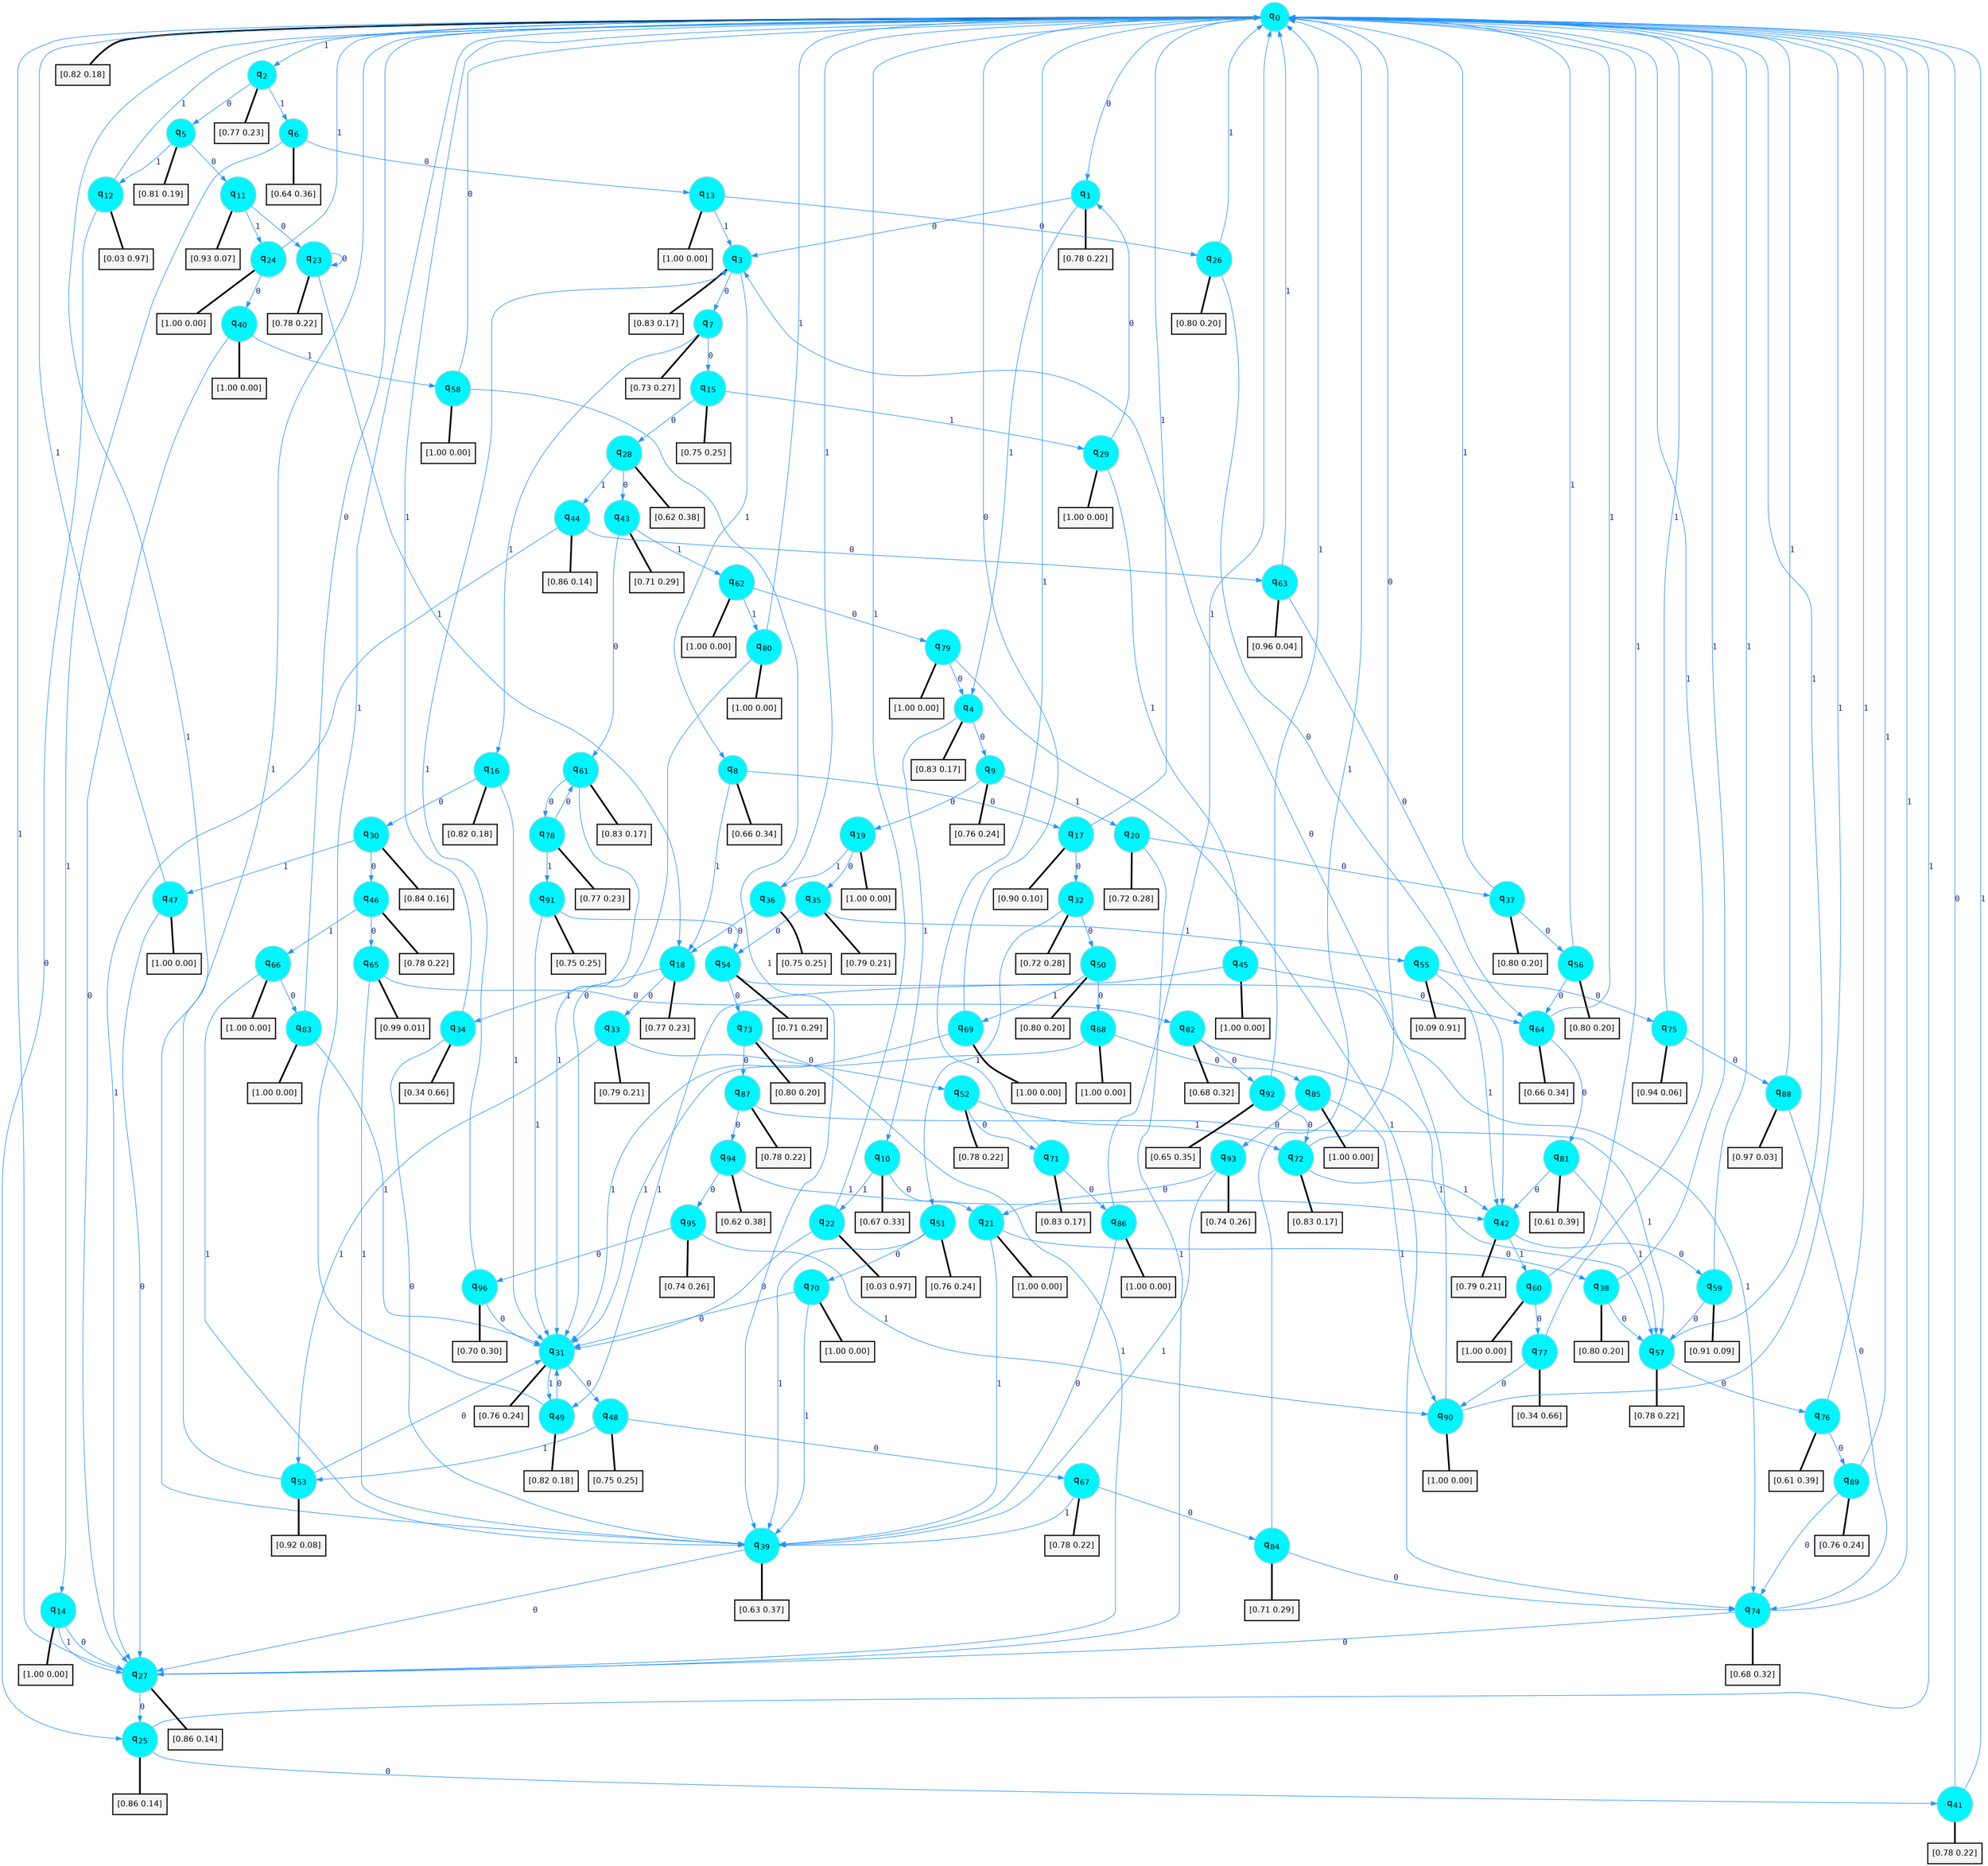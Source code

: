 digraph G {
graph [
bgcolor=transparent, dpi=300, rankdir=TD, size="40,25"];
node [
color=gray, fillcolor=turquoise1, fontcolor=black, fontname=Helvetica, fontsize=16, fontweight=bold, shape=circle, style=filled];
edge [
arrowsize=1, color=dodgerblue1, fontcolor=midnightblue, fontname=courier, fontweight=bold, penwidth=1, style=solid, weight=20];
0[label=<q<SUB>0</SUB>>];
1[label=<q<SUB>1</SUB>>];
2[label=<q<SUB>2</SUB>>];
3[label=<q<SUB>3</SUB>>];
4[label=<q<SUB>4</SUB>>];
5[label=<q<SUB>5</SUB>>];
6[label=<q<SUB>6</SUB>>];
7[label=<q<SUB>7</SUB>>];
8[label=<q<SUB>8</SUB>>];
9[label=<q<SUB>9</SUB>>];
10[label=<q<SUB>10</SUB>>];
11[label=<q<SUB>11</SUB>>];
12[label=<q<SUB>12</SUB>>];
13[label=<q<SUB>13</SUB>>];
14[label=<q<SUB>14</SUB>>];
15[label=<q<SUB>15</SUB>>];
16[label=<q<SUB>16</SUB>>];
17[label=<q<SUB>17</SUB>>];
18[label=<q<SUB>18</SUB>>];
19[label=<q<SUB>19</SUB>>];
20[label=<q<SUB>20</SUB>>];
21[label=<q<SUB>21</SUB>>];
22[label=<q<SUB>22</SUB>>];
23[label=<q<SUB>23</SUB>>];
24[label=<q<SUB>24</SUB>>];
25[label=<q<SUB>25</SUB>>];
26[label=<q<SUB>26</SUB>>];
27[label=<q<SUB>27</SUB>>];
28[label=<q<SUB>28</SUB>>];
29[label=<q<SUB>29</SUB>>];
30[label=<q<SUB>30</SUB>>];
31[label=<q<SUB>31</SUB>>];
32[label=<q<SUB>32</SUB>>];
33[label=<q<SUB>33</SUB>>];
34[label=<q<SUB>34</SUB>>];
35[label=<q<SUB>35</SUB>>];
36[label=<q<SUB>36</SUB>>];
37[label=<q<SUB>37</SUB>>];
38[label=<q<SUB>38</SUB>>];
39[label=<q<SUB>39</SUB>>];
40[label=<q<SUB>40</SUB>>];
41[label=<q<SUB>41</SUB>>];
42[label=<q<SUB>42</SUB>>];
43[label=<q<SUB>43</SUB>>];
44[label=<q<SUB>44</SUB>>];
45[label=<q<SUB>45</SUB>>];
46[label=<q<SUB>46</SUB>>];
47[label=<q<SUB>47</SUB>>];
48[label=<q<SUB>48</SUB>>];
49[label=<q<SUB>49</SUB>>];
50[label=<q<SUB>50</SUB>>];
51[label=<q<SUB>51</SUB>>];
52[label=<q<SUB>52</SUB>>];
53[label=<q<SUB>53</SUB>>];
54[label=<q<SUB>54</SUB>>];
55[label=<q<SUB>55</SUB>>];
56[label=<q<SUB>56</SUB>>];
57[label=<q<SUB>57</SUB>>];
58[label=<q<SUB>58</SUB>>];
59[label=<q<SUB>59</SUB>>];
60[label=<q<SUB>60</SUB>>];
61[label=<q<SUB>61</SUB>>];
62[label=<q<SUB>62</SUB>>];
63[label=<q<SUB>63</SUB>>];
64[label=<q<SUB>64</SUB>>];
65[label=<q<SUB>65</SUB>>];
66[label=<q<SUB>66</SUB>>];
67[label=<q<SUB>67</SUB>>];
68[label=<q<SUB>68</SUB>>];
69[label=<q<SUB>69</SUB>>];
70[label=<q<SUB>70</SUB>>];
71[label=<q<SUB>71</SUB>>];
72[label=<q<SUB>72</SUB>>];
73[label=<q<SUB>73</SUB>>];
74[label=<q<SUB>74</SUB>>];
75[label=<q<SUB>75</SUB>>];
76[label=<q<SUB>76</SUB>>];
77[label=<q<SUB>77</SUB>>];
78[label=<q<SUB>78</SUB>>];
79[label=<q<SUB>79</SUB>>];
80[label=<q<SUB>80</SUB>>];
81[label=<q<SUB>81</SUB>>];
82[label=<q<SUB>82</SUB>>];
83[label=<q<SUB>83</SUB>>];
84[label=<q<SUB>84</SUB>>];
85[label=<q<SUB>85</SUB>>];
86[label=<q<SUB>86</SUB>>];
87[label=<q<SUB>87</SUB>>];
88[label=<q<SUB>88</SUB>>];
89[label=<q<SUB>89</SUB>>];
90[label=<q<SUB>90</SUB>>];
91[label=<q<SUB>91</SUB>>];
92[label=<q<SUB>92</SUB>>];
93[label=<q<SUB>93</SUB>>];
94[label=<q<SUB>94</SUB>>];
95[label=<q<SUB>95</SUB>>];
96[label=<q<SUB>96</SUB>>];
97[label="[0.82 0.18]", shape=box,fontcolor=black, fontname=Helvetica, fontsize=14, penwidth=2, fillcolor=whitesmoke,color=black];
98[label="[0.78 0.22]", shape=box,fontcolor=black, fontname=Helvetica, fontsize=14, penwidth=2, fillcolor=whitesmoke,color=black];
99[label="[0.77 0.23]", shape=box,fontcolor=black, fontname=Helvetica, fontsize=14, penwidth=2, fillcolor=whitesmoke,color=black];
100[label="[0.83 0.17]", shape=box,fontcolor=black, fontname=Helvetica, fontsize=14, penwidth=2, fillcolor=whitesmoke,color=black];
101[label="[0.83 0.17]", shape=box,fontcolor=black, fontname=Helvetica, fontsize=14, penwidth=2, fillcolor=whitesmoke,color=black];
102[label="[0.81 0.19]", shape=box,fontcolor=black, fontname=Helvetica, fontsize=14, penwidth=2, fillcolor=whitesmoke,color=black];
103[label="[0.64 0.36]", shape=box,fontcolor=black, fontname=Helvetica, fontsize=14, penwidth=2, fillcolor=whitesmoke,color=black];
104[label="[0.73 0.27]", shape=box,fontcolor=black, fontname=Helvetica, fontsize=14, penwidth=2, fillcolor=whitesmoke,color=black];
105[label="[0.66 0.34]", shape=box,fontcolor=black, fontname=Helvetica, fontsize=14, penwidth=2, fillcolor=whitesmoke,color=black];
106[label="[0.76 0.24]", shape=box,fontcolor=black, fontname=Helvetica, fontsize=14, penwidth=2, fillcolor=whitesmoke,color=black];
107[label="[0.67 0.33]", shape=box,fontcolor=black, fontname=Helvetica, fontsize=14, penwidth=2, fillcolor=whitesmoke,color=black];
108[label="[0.93 0.07]", shape=box,fontcolor=black, fontname=Helvetica, fontsize=14, penwidth=2, fillcolor=whitesmoke,color=black];
109[label="[0.03 0.97]", shape=box,fontcolor=black, fontname=Helvetica, fontsize=14, penwidth=2, fillcolor=whitesmoke,color=black];
110[label="[1.00 0.00]", shape=box,fontcolor=black, fontname=Helvetica, fontsize=14, penwidth=2, fillcolor=whitesmoke,color=black];
111[label="[1.00 0.00]", shape=box,fontcolor=black, fontname=Helvetica, fontsize=14, penwidth=2, fillcolor=whitesmoke,color=black];
112[label="[0.75 0.25]", shape=box,fontcolor=black, fontname=Helvetica, fontsize=14, penwidth=2, fillcolor=whitesmoke,color=black];
113[label="[0.82 0.18]", shape=box,fontcolor=black, fontname=Helvetica, fontsize=14, penwidth=2, fillcolor=whitesmoke,color=black];
114[label="[0.90 0.10]", shape=box,fontcolor=black, fontname=Helvetica, fontsize=14, penwidth=2, fillcolor=whitesmoke,color=black];
115[label="[0.77 0.23]", shape=box,fontcolor=black, fontname=Helvetica, fontsize=14, penwidth=2, fillcolor=whitesmoke,color=black];
116[label="[1.00 0.00]", shape=box,fontcolor=black, fontname=Helvetica, fontsize=14, penwidth=2, fillcolor=whitesmoke,color=black];
117[label="[0.72 0.28]", shape=box,fontcolor=black, fontname=Helvetica, fontsize=14, penwidth=2, fillcolor=whitesmoke,color=black];
118[label="[1.00 0.00]", shape=box,fontcolor=black, fontname=Helvetica, fontsize=14, penwidth=2, fillcolor=whitesmoke,color=black];
119[label="[0.03 0.97]", shape=box,fontcolor=black, fontname=Helvetica, fontsize=14, penwidth=2, fillcolor=whitesmoke,color=black];
120[label="[0.78 0.22]", shape=box,fontcolor=black, fontname=Helvetica, fontsize=14, penwidth=2, fillcolor=whitesmoke,color=black];
121[label="[1.00 0.00]", shape=box,fontcolor=black, fontname=Helvetica, fontsize=14, penwidth=2, fillcolor=whitesmoke,color=black];
122[label="[0.86 0.14]", shape=box,fontcolor=black, fontname=Helvetica, fontsize=14, penwidth=2, fillcolor=whitesmoke,color=black];
123[label="[0.80 0.20]", shape=box,fontcolor=black, fontname=Helvetica, fontsize=14, penwidth=2, fillcolor=whitesmoke,color=black];
124[label="[0.86 0.14]", shape=box,fontcolor=black, fontname=Helvetica, fontsize=14, penwidth=2, fillcolor=whitesmoke,color=black];
125[label="[0.62 0.38]", shape=box,fontcolor=black, fontname=Helvetica, fontsize=14, penwidth=2, fillcolor=whitesmoke,color=black];
126[label="[1.00 0.00]", shape=box,fontcolor=black, fontname=Helvetica, fontsize=14, penwidth=2, fillcolor=whitesmoke,color=black];
127[label="[0.84 0.16]", shape=box,fontcolor=black, fontname=Helvetica, fontsize=14, penwidth=2, fillcolor=whitesmoke,color=black];
128[label="[0.76 0.24]", shape=box,fontcolor=black, fontname=Helvetica, fontsize=14, penwidth=2, fillcolor=whitesmoke,color=black];
129[label="[0.72 0.28]", shape=box,fontcolor=black, fontname=Helvetica, fontsize=14, penwidth=2, fillcolor=whitesmoke,color=black];
130[label="[0.79 0.21]", shape=box,fontcolor=black, fontname=Helvetica, fontsize=14, penwidth=2, fillcolor=whitesmoke,color=black];
131[label="[0.34 0.66]", shape=box,fontcolor=black, fontname=Helvetica, fontsize=14, penwidth=2, fillcolor=whitesmoke,color=black];
132[label="[0.79 0.21]", shape=box,fontcolor=black, fontname=Helvetica, fontsize=14, penwidth=2, fillcolor=whitesmoke,color=black];
133[label="[0.75 0.25]", shape=box,fontcolor=black, fontname=Helvetica, fontsize=14, penwidth=2, fillcolor=whitesmoke,color=black];
134[label="[0.80 0.20]", shape=box,fontcolor=black, fontname=Helvetica, fontsize=14, penwidth=2, fillcolor=whitesmoke,color=black];
135[label="[0.80 0.20]", shape=box,fontcolor=black, fontname=Helvetica, fontsize=14, penwidth=2, fillcolor=whitesmoke,color=black];
136[label="[0.63 0.37]", shape=box,fontcolor=black, fontname=Helvetica, fontsize=14, penwidth=2, fillcolor=whitesmoke,color=black];
137[label="[1.00 0.00]", shape=box,fontcolor=black, fontname=Helvetica, fontsize=14, penwidth=2, fillcolor=whitesmoke,color=black];
138[label="[0.78 0.22]", shape=box,fontcolor=black, fontname=Helvetica, fontsize=14, penwidth=2, fillcolor=whitesmoke,color=black];
139[label="[0.79 0.21]", shape=box,fontcolor=black, fontname=Helvetica, fontsize=14, penwidth=2, fillcolor=whitesmoke,color=black];
140[label="[0.71 0.29]", shape=box,fontcolor=black, fontname=Helvetica, fontsize=14, penwidth=2, fillcolor=whitesmoke,color=black];
141[label="[0.86 0.14]", shape=box,fontcolor=black, fontname=Helvetica, fontsize=14, penwidth=2, fillcolor=whitesmoke,color=black];
142[label="[1.00 0.00]", shape=box,fontcolor=black, fontname=Helvetica, fontsize=14, penwidth=2, fillcolor=whitesmoke,color=black];
143[label="[0.78 0.22]", shape=box,fontcolor=black, fontname=Helvetica, fontsize=14, penwidth=2, fillcolor=whitesmoke,color=black];
144[label="[1.00 0.00]", shape=box,fontcolor=black, fontname=Helvetica, fontsize=14, penwidth=2, fillcolor=whitesmoke,color=black];
145[label="[0.75 0.25]", shape=box,fontcolor=black, fontname=Helvetica, fontsize=14, penwidth=2, fillcolor=whitesmoke,color=black];
146[label="[0.82 0.18]", shape=box,fontcolor=black, fontname=Helvetica, fontsize=14, penwidth=2, fillcolor=whitesmoke,color=black];
147[label="[0.80 0.20]", shape=box,fontcolor=black, fontname=Helvetica, fontsize=14, penwidth=2, fillcolor=whitesmoke,color=black];
148[label="[0.76 0.24]", shape=box,fontcolor=black, fontname=Helvetica, fontsize=14, penwidth=2, fillcolor=whitesmoke,color=black];
149[label="[0.78 0.22]", shape=box,fontcolor=black, fontname=Helvetica, fontsize=14, penwidth=2, fillcolor=whitesmoke,color=black];
150[label="[0.92 0.08]", shape=box,fontcolor=black, fontname=Helvetica, fontsize=14, penwidth=2, fillcolor=whitesmoke,color=black];
151[label="[0.71 0.29]", shape=box,fontcolor=black, fontname=Helvetica, fontsize=14, penwidth=2, fillcolor=whitesmoke,color=black];
152[label="[0.09 0.91]", shape=box,fontcolor=black, fontname=Helvetica, fontsize=14, penwidth=2, fillcolor=whitesmoke,color=black];
153[label="[0.80 0.20]", shape=box,fontcolor=black, fontname=Helvetica, fontsize=14, penwidth=2, fillcolor=whitesmoke,color=black];
154[label="[0.78 0.22]", shape=box,fontcolor=black, fontname=Helvetica, fontsize=14, penwidth=2, fillcolor=whitesmoke,color=black];
155[label="[1.00 0.00]", shape=box,fontcolor=black, fontname=Helvetica, fontsize=14, penwidth=2, fillcolor=whitesmoke,color=black];
156[label="[0.91 0.09]", shape=box,fontcolor=black, fontname=Helvetica, fontsize=14, penwidth=2, fillcolor=whitesmoke,color=black];
157[label="[1.00 0.00]", shape=box,fontcolor=black, fontname=Helvetica, fontsize=14, penwidth=2, fillcolor=whitesmoke,color=black];
158[label="[0.83 0.17]", shape=box,fontcolor=black, fontname=Helvetica, fontsize=14, penwidth=2, fillcolor=whitesmoke,color=black];
159[label="[1.00 0.00]", shape=box,fontcolor=black, fontname=Helvetica, fontsize=14, penwidth=2, fillcolor=whitesmoke,color=black];
160[label="[0.96 0.04]", shape=box,fontcolor=black, fontname=Helvetica, fontsize=14, penwidth=2, fillcolor=whitesmoke,color=black];
161[label="[0.66 0.34]", shape=box,fontcolor=black, fontname=Helvetica, fontsize=14, penwidth=2, fillcolor=whitesmoke,color=black];
162[label="[0.99 0.01]", shape=box,fontcolor=black, fontname=Helvetica, fontsize=14, penwidth=2, fillcolor=whitesmoke,color=black];
163[label="[1.00 0.00]", shape=box,fontcolor=black, fontname=Helvetica, fontsize=14, penwidth=2, fillcolor=whitesmoke,color=black];
164[label="[0.78 0.22]", shape=box,fontcolor=black, fontname=Helvetica, fontsize=14, penwidth=2, fillcolor=whitesmoke,color=black];
165[label="[1.00 0.00]", shape=box,fontcolor=black, fontname=Helvetica, fontsize=14, penwidth=2, fillcolor=whitesmoke,color=black];
166[label="[1.00 0.00]", shape=box,fontcolor=black, fontname=Helvetica, fontsize=14, penwidth=2, fillcolor=whitesmoke,color=black];
167[label="[1.00 0.00]", shape=box,fontcolor=black, fontname=Helvetica, fontsize=14, penwidth=2, fillcolor=whitesmoke,color=black];
168[label="[0.83 0.17]", shape=box,fontcolor=black, fontname=Helvetica, fontsize=14, penwidth=2, fillcolor=whitesmoke,color=black];
169[label="[0.83 0.17]", shape=box,fontcolor=black, fontname=Helvetica, fontsize=14, penwidth=2, fillcolor=whitesmoke,color=black];
170[label="[0.80 0.20]", shape=box,fontcolor=black, fontname=Helvetica, fontsize=14, penwidth=2, fillcolor=whitesmoke,color=black];
171[label="[0.68 0.32]", shape=box,fontcolor=black, fontname=Helvetica, fontsize=14, penwidth=2, fillcolor=whitesmoke,color=black];
172[label="[0.94 0.06]", shape=box,fontcolor=black, fontname=Helvetica, fontsize=14, penwidth=2, fillcolor=whitesmoke,color=black];
173[label="[0.61 0.39]", shape=box,fontcolor=black, fontname=Helvetica, fontsize=14, penwidth=2, fillcolor=whitesmoke,color=black];
174[label="[0.34 0.66]", shape=box,fontcolor=black, fontname=Helvetica, fontsize=14, penwidth=2, fillcolor=whitesmoke,color=black];
175[label="[0.77 0.23]", shape=box,fontcolor=black, fontname=Helvetica, fontsize=14, penwidth=2, fillcolor=whitesmoke,color=black];
176[label="[1.00 0.00]", shape=box,fontcolor=black, fontname=Helvetica, fontsize=14, penwidth=2, fillcolor=whitesmoke,color=black];
177[label="[1.00 0.00]", shape=box,fontcolor=black, fontname=Helvetica, fontsize=14, penwidth=2, fillcolor=whitesmoke,color=black];
178[label="[0.61 0.39]", shape=box,fontcolor=black, fontname=Helvetica, fontsize=14, penwidth=2, fillcolor=whitesmoke,color=black];
179[label="[0.68 0.32]", shape=box,fontcolor=black, fontname=Helvetica, fontsize=14, penwidth=2, fillcolor=whitesmoke,color=black];
180[label="[1.00 0.00]", shape=box,fontcolor=black, fontname=Helvetica, fontsize=14, penwidth=2, fillcolor=whitesmoke,color=black];
181[label="[0.71 0.29]", shape=box,fontcolor=black, fontname=Helvetica, fontsize=14, penwidth=2, fillcolor=whitesmoke,color=black];
182[label="[1.00 0.00]", shape=box,fontcolor=black, fontname=Helvetica, fontsize=14, penwidth=2, fillcolor=whitesmoke,color=black];
183[label="[1.00 0.00]", shape=box,fontcolor=black, fontname=Helvetica, fontsize=14, penwidth=2, fillcolor=whitesmoke,color=black];
184[label="[0.78 0.22]", shape=box,fontcolor=black, fontname=Helvetica, fontsize=14, penwidth=2, fillcolor=whitesmoke,color=black];
185[label="[0.97 0.03]", shape=box,fontcolor=black, fontname=Helvetica, fontsize=14, penwidth=2, fillcolor=whitesmoke,color=black];
186[label="[0.76 0.24]", shape=box,fontcolor=black, fontname=Helvetica, fontsize=14, penwidth=2, fillcolor=whitesmoke,color=black];
187[label="[1.00 0.00]", shape=box,fontcolor=black, fontname=Helvetica, fontsize=14, penwidth=2, fillcolor=whitesmoke,color=black];
188[label="[0.75 0.25]", shape=box,fontcolor=black, fontname=Helvetica, fontsize=14, penwidth=2, fillcolor=whitesmoke,color=black];
189[label="[0.65 0.35]", shape=box,fontcolor=black, fontname=Helvetica, fontsize=14, penwidth=2, fillcolor=whitesmoke,color=black];
190[label="[0.74 0.26]", shape=box,fontcolor=black, fontname=Helvetica, fontsize=14, penwidth=2, fillcolor=whitesmoke,color=black];
191[label="[0.62 0.38]", shape=box,fontcolor=black, fontname=Helvetica, fontsize=14, penwidth=2, fillcolor=whitesmoke,color=black];
192[label="[0.74 0.26]", shape=box,fontcolor=black, fontname=Helvetica, fontsize=14, penwidth=2, fillcolor=whitesmoke,color=black];
193[label="[0.70 0.30]", shape=box,fontcolor=black, fontname=Helvetica, fontsize=14, penwidth=2, fillcolor=whitesmoke,color=black];
0->1 [label=0];
0->2 [label=1];
0->97 [arrowhead=none, penwidth=3,color=black];
1->3 [label=0];
1->4 [label=1];
1->98 [arrowhead=none, penwidth=3,color=black];
2->5 [label=0];
2->6 [label=1];
2->99 [arrowhead=none, penwidth=3,color=black];
3->7 [label=0];
3->8 [label=1];
3->100 [arrowhead=none, penwidth=3,color=black];
4->9 [label=0];
4->10 [label=1];
4->101 [arrowhead=none, penwidth=3,color=black];
5->11 [label=0];
5->12 [label=1];
5->102 [arrowhead=none, penwidth=3,color=black];
6->13 [label=0];
6->14 [label=1];
6->103 [arrowhead=none, penwidth=3,color=black];
7->15 [label=0];
7->16 [label=1];
7->104 [arrowhead=none, penwidth=3,color=black];
8->17 [label=0];
8->18 [label=1];
8->105 [arrowhead=none, penwidth=3,color=black];
9->19 [label=0];
9->20 [label=1];
9->106 [arrowhead=none, penwidth=3,color=black];
10->21 [label=0];
10->22 [label=1];
10->107 [arrowhead=none, penwidth=3,color=black];
11->23 [label=0];
11->24 [label=1];
11->108 [arrowhead=none, penwidth=3,color=black];
12->25 [label=0];
12->0 [label=1];
12->109 [arrowhead=none, penwidth=3,color=black];
13->26 [label=0];
13->3 [label=1];
13->110 [arrowhead=none, penwidth=3,color=black];
14->27 [label=0];
14->27 [label=1];
14->111 [arrowhead=none, penwidth=3,color=black];
15->28 [label=0];
15->29 [label=1];
15->112 [arrowhead=none, penwidth=3,color=black];
16->30 [label=0];
16->31 [label=1];
16->113 [arrowhead=none, penwidth=3,color=black];
17->32 [label=0];
17->0 [label=1];
17->114 [arrowhead=none, penwidth=3,color=black];
18->33 [label=0];
18->34 [label=1];
18->115 [arrowhead=none, penwidth=3,color=black];
19->35 [label=0];
19->36 [label=1];
19->116 [arrowhead=none, penwidth=3,color=black];
20->37 [label=0];
20->27 [label=1];
20->117 [arrowhead=none, penwidth=3,color=black];
21->38 [label=0];
21->39 [label=1];
21->118 [arrowhead=none, penwidth=3,color=black];
22->31 [label=0];
22->0 [label=1];
22->119 [arrowhead=none, penwidth=3,color=black];
23->23 [label=0];
23->18 [label=1];
23->120 [arrowhead=none, penwidth=3,color=black];
24->40 [label=0];
24->0 [label=1];
24->121 [arrowhead=none, penwidth=3,color=black];
25->41 [label=0];
25->0 [label=1];
25->122 [arrowhead=none, penwidth=3,color=black];
26->42 [label=0];
26->0 [label=1];
26->123 [arrowhead=none, penwidth=3,color=black];
27->25 [label=0];
27->0 [label=1];
27->124 [arrowhead=none, penwidth=3,color=black];
28->43 [label=0];
28->44 [label=1];
28->125 [arrowhead=none, penwidth=3,color=black];
29->1 [label=0];
29->45 [label=1];
29->126 [arrowhead=none, penwidth=3,color=black];
30->46 [label=0];
30->47 [label=1];
30->127 [arrowhead=none, penwidth=3,color=black];
31->48 [label=0];
31->49 [label=1];
31->128 [arrowhead=none, penwidth=3,color=black];
32->50 [label=0];
32->51 [label=1];
32->129 [arrowhead=none, penwidth=3,color=black];
33->52 [label=0];
33->53 [label=1];
33->130 [arrowhead=none, penwidth=3,color=black];
34->39 [label=0];
34->0 [label=1];
34->131 [arrowhead=none, penwidth=3,color=black];
35->54 [label=0];
35->55 [label=1];
35->132 [arrowhead=none, penwidth=3,color=black];
36->18 [label=0];
36->0 [label=1];
36->133 [arrowhead=none, penwidth=3,color=black];
37->56 [label=0];
37->0 [label=1];
37->134 [arrowhead=none, penwidth=3,color=black];
38->57 [label=0];
38->0 [label=1];
38->135 [arrowhead=none, penwidth=3,color=black];
39->27 [label=0];
39->0 [label=1];
39->136 [arrowhead=none, penwidth=3,color=black];
40->27 [label=0];
40->58 [label=1];
40->137 [arrowhead=none, penwidth=3,color=black];
41->0 [label=0];
41->0 [label=1];
41->138 [arrowhead=none, penwidth=3,color=black];
42->59 [label=0];
42->60 [label=1];
42->139 [arrowhead=none, penwidth=3,color=black];
43->61 [label=0];
43->62 [label=1];
43->140 [arrowhead=none, penwidth=3,color=black];
44->63 [label=0];
44->27 [label=1];
44->141 [arrowhead=none, penwidth=3,color=black];
45->64 [label=0];
45->49 [label=1];
45->142 [arrowhead=none, penwidth=3,color=black];
46->65 [label=0];
46->66 [label=1];
46->143 [arrowhead=none, penwidth=3,color=black];
47->27 [label=0];
47->0 [label=1];
47->144 [arrowhead=none, penwidth=3,color=black];
48->67 [label=0];
48->53 [label=1];
48->145 [arrowhead=none, penwidth=3,color=black];
49->31 [label=0];
49->0 [label=1];
49->146 [arrowhead=none, penwidth=3,color=black];
50->68 [label=0];
50->69 [label=1];
50->147 [arrowhead=none, penwidth=3,color=black];
51->70 [label=0];
51->39 [label=1];
51->148 [arrowhead=none, penwidth=3,color=black];
52->71 [label=0];
52->72 [label=1];
52->149 [arrowhead=none, penwidth=3,color=black];
53->31 [label=0];
53->0 [label=1];
53->150 [arrowhead=none, penwidth=3,color=black];
54->73 [label=0];
54->74 [label=1];
54->151 [arrowhead=none, penwidth=3,color=black];
55->75 [label=0];
55->42 [label=1];
55->152 [arrowhead=none, penwidth=3,color=black];
56->64 [label=0];
56->0 [label=1];
56->153 [arrowhead=none, penwidth=3,color=black];
57->76 [label=0];
57->0 [label=1];
57->154 [arrowhead=none, penwidth=3,color=black];
58->0 [label=0];
58->39 [label=1];
58->155 [arrowhead=none, penwidth=3,color=black];
59->57 [label=0];
59->0 [label=1];
59->156 [arrowhead=none, penwidth=3,color=black];
60->77 [label=0];
60->0 [label=1];
60->157 [arrowhead=none, penwidth=3,color=black];
61->78 [label=0];
61->31 [label=1];
61->158 [arrowhead=none, penwidth=3,color=black];
62->79 [label=0];
62->80 [label=1];
62->159 [arrowhead=none, penwidth=3,color=black];
63->64 [label=0];
63->0 [label=1];
63->160 [arrowhead=none, penwidth=3,color=black];
64->81 [label=0];
64->0 [label=1];
64->161 [arrowhead=none, penwidth=3,color=black];
65->82 [label=0];
65->39 [label=1];
65->162 [arrowhead=none, penwidth=3,color=black];
66->83 [label=0];
66->39 [label=1];
66->163 [arrowhead=none, penwidth=3,color=black];
67->84 [label=0];
67->39 [label=1];
67->164 [arrowhead=none, penwidth=3,color=black];
68->85 [label=0];
68->31 [label=1];
68->165 [arrowhead=none, penwidth=3,color=black];
69->0 [label=0];
69->31 [label=1];
69->166 [arrowhead=none, penwidth=3,color=black];
70->31 [label=0];
70->39 [label=1];
70->167 [arrowhead=none, penwidth=3,color=black];
71->86 [label=0];
71->0 [label=1];
71->168 [arrowhead=none, penwidth=3,color=black];
72->0 [label=0];
72->42 [label=1];
72->169 [arrowhead=none, penwidth=3,color=black];
73->87 [label=0];
73->27 [label=1];
73->170 [arrowhead=none, penwidth=3,color=black];
74->27 [label=0];
74->0 [label=1];
74->171 [arrowhead=none, penwidth=3,color=black];
75->88 [label=0];
75->0 [label=1];
75->172 [arrowhead=none, penwidth=3,color=black];
76->89 [label=0];
76->0 [label=1];
76->173 [arrowhead=none, penwidth=3,color=black];
77->90 [label=0];
77->0 [label=1];
77->174 [arrowhead=none, penwidth=3,color=black];
78->61 [label=0];
78->91 [label=1];
78->175 [arrowhead=none, penwidth=3,color=black];
79->4 [label=0];
79->74 [label=1];
79->176 [arrowhead=none, penwidth=3,color=black];
80->31 [label=0];
80->0 [label=1];
80->177 [arrowhead=none, penwidth=3,color=black];
81->42 [label=0];
81->57 [label=1];
81->178 [arrowhead=none, penwidth=3,color=black];
82->92 [label=0];
82->57 [label=1];
82->179 [arrowhead=none, penwidth=3,color=black];
83->0 [label=0];
83->31 [label=1];
83->180 [arrowhead=none, penwidth=3,color=black];
84->74 [label=0];
84->0 [label=1];
84->181 [arrowhead=none, penwidth=3,color=black];
85->93 [label=0];
85->90 [label=1];
85->182 [arrowhead=none, penwidth=3,color=black];
86->39 [label=0];
86->0 [label=1];
86->183 [arrowhead=none, penwidth=3,color=black];
87->94 [label=0];
87->57 [label=1];
87->184 [arrowhead=none, penwidth=3,color=black];
88->74 [label=0];
88->0 [label=1];
88->185 [arrowhead=none, penwidth=3,color=black];
89->74 [label=0];
89->0 [label=1];
89->186 [arrowhead=none, penwidth=3,color=black];
90->3 [label=0];
90->0 [label=1];
90->187 [arrowhead=none, penwidth=3,color=black];
91->54 [label=0];
91->31 [label=1];
91->188 [arrowhead=none, penwidth=3,color=black];
92->72 [label=0];
92->0 [label=1];
92->189 [arrowhead=none, penwidth=3,color=black];
93->21 [label=0];
93->39 [label=1];
93->190 [arrowhead=none, penwidth=3,color=black];
94->95 [label=0];
94->42 [label=1];
94->191 [arrowhead=none, penwidth=3,color=black];
95->96 [label=0];
95->90 [label=1];
95->192 [arrowhead=none, penwidth=3,color=black];
96->31 [label=0];
96->3 [label=1];
96->193 [arrowhead=none, penwidth=3,color=black];
}
